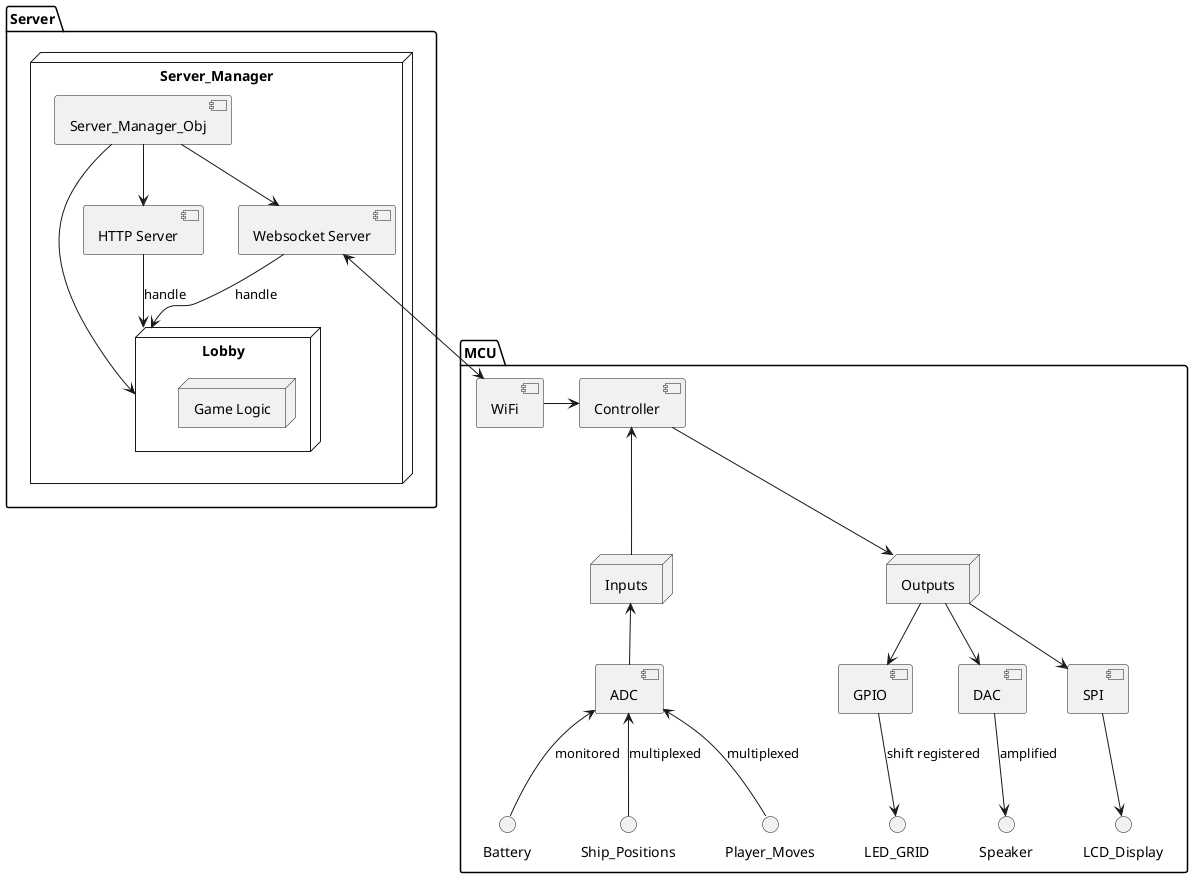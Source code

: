 @startuml System_Class_Diagram
package "Server" {
    node "Server_Manager" {
        node "Lobby" {
            node "Game Logic" {
            }
        }
        [Server_Manager_Obj] -down-> [HTTP Server]
        [Server_Manager_Obj] -down-> [Websocket Server]
        [Server_Manager_Obj] -right-> Lobby

    }
    
    [Websocket Server] --> Lobby : handle
    [HTTP Server] --> Lobby : handle
}

package "MCU" {
    [WiFi] -> [Controller]
    [Controller] <-down- Inputs
    [Controller] -down-> Outputs

    node "Inputs" {
    }
    Inputs <-down- [ADC]

    [ADC] <-down- Battery : monitored
    [ADC] <-down- Ship_Positions : multiplexed
    [ADC] <-down- Player_Moves : multiplexed

    node "Outputs" {
    }
    Outputs -down-> [GPIO]
    Outputs -down-> [DAC]
    Outputs -down-> [SPI]

    [GPIO] -down-> LED_GRID : shift registered
    [DAC] -down-> Speaker : amplified
    [SPI] -down-> LCD_Display
}

[Websocket Server] <--> [WiFi]
@enduml